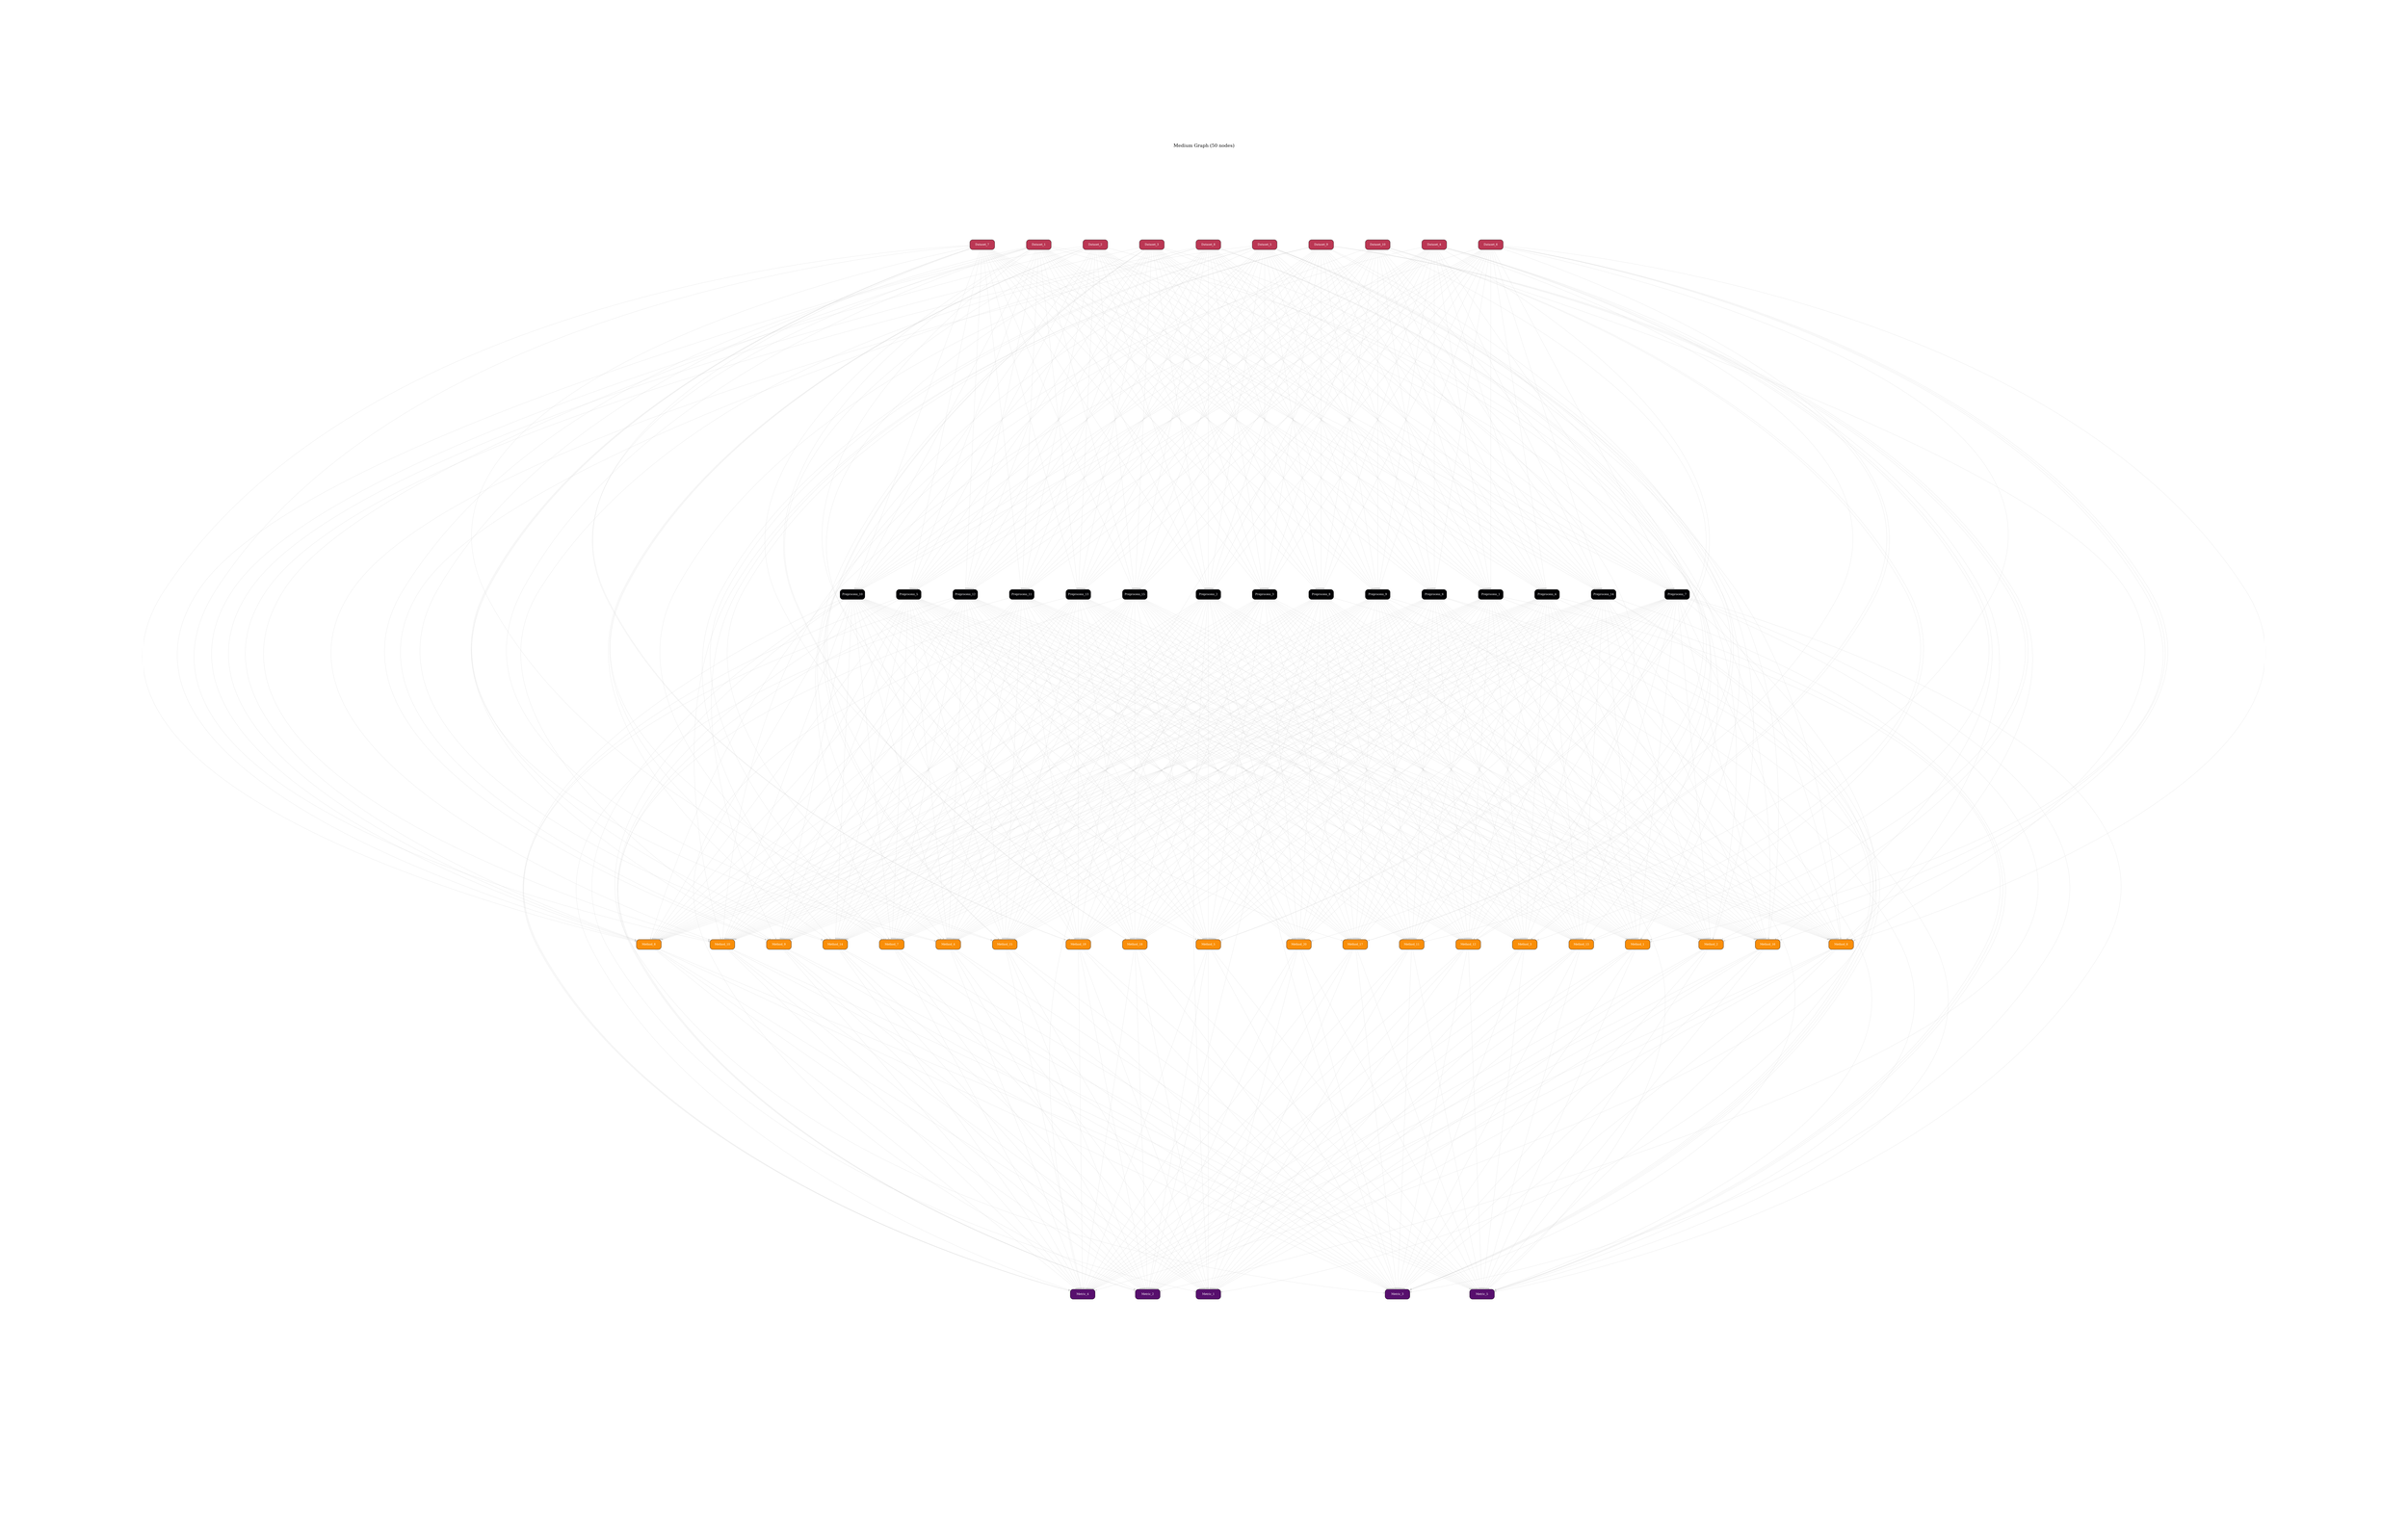 strict digraph G {
label="Medium Graph (50 nodes)";
labelloc=top;
fontsize=20;
graph [size="75,75!", ratio=fill, margin=5];
node [shape=rect, style="filled,rounded", fontsize=12, fontcolor=white, width=1.5, height=0.6, penwidth=1.0];
edge [color="#CCCCCC", penwidth=0.5, arrowsize=0.7];
Dataset_1 [label="Dataset_1", fillcolor="#BB3754"];
Dataset_2 [label="Dataset_2", fillcolor="#BB3754"];
Dataset_3 [label="Dataset_3", fillcolor="#BB3754"];
Dataset_4 [label="Dataset_4", fillcolor="#BB3754"];
Dataset_5 [label="Dataset_5", fillcolor="#BB3754"];
Dataset_6 [label="Dataset_6", fillcolor="#BB3754"];
Dataset_7 [label="Dataset_7", fillcolor="#BB3754"];
Dataset_8 [label="Dataset_8", fillcolor="#BB3754"];
Dataset_9 [label="Dataset_9", fillcolor="#BB3754"];
Dataset_10 [label="Dataset_10", fillcolor="#BB3754"];
Preprocess_1 [label="Preprocess_1", fillcolor="#000003"];
Preprocess_2 [label="Preprocess_2", fillcolor="#000003"];
Preprocess_3 [label="Preprocess_3", fillcolor="#000003"];
Preprocess_4 [label="Preprocess_4", fillcolor="#000003"];
Preprocess_5 [label="Preprocess_5", fillcolor="#000003"];
Preprocess_6 [label="Preprocess_6", fillcolor="#000003"];
Preprocess_7 [label="Preprocess_7", fillcolor="#000003"];
Preprocess_8 [label="Preprocess_8", fillcolor="#000003"];
Preprocess_9 [label="Preprocess_9", fillcolor="#000003"];
Preprocess_10 [label="Preprocess_10", fillcolor="#000003"];
Preprocess_11 [label="Preprocess_11", fillcolor="#000003"];
Preprocess_12 [label="Preprocess_12", fillcolor="#000003"];
Preprocess_13 [label="Preprocess_13", fillcolor="#000003"];
Preprocess_14 [label="Preprocess_14", fillcolor="#000003"];
Preprocess_15 [label="Preprocess_15", fillcolor="#000003"];
Method_1 [label="Method_1", fillcolor="#F98E08"];
Method_2 [label="Method_2", fillcolor="#F98E08"];
Method_3 [label="Method_3", fillcolor="#F98E08"];
Method_4 [label="Method_4", fillcolor="#F98E08"];
Method_5 [label="Method_5", fillcolor="#F98E08"];
Method_6 [label="Method_6", fillcolor="#F98E08"];
Method_7 [label="Method_7", fillcolor="#F98E08"];
Method_8 [label="Method_8", fillcolor="#F98E08"];
Method_9 [label="Method_9", fillcolor="#F98E08"];
Method_10 [label="Method_10", fillcolor="#F98E08"];
Method_11 [label="Method_11", fillcolor="#F98E08"];
Method_12 [label="Method_12", fillcolor="#F98E08"];
Method_13 [label="Method_13", fillcolor="#F98E08"];
Method_14 [label="Method_14", fillcolor="#F98E08"];
Method_15 [label="Method_15", fillcolor="#F98E08"];
Method_16 [label="Method_16", fillcolor="#F98E08"];
Method_17 [label="Method_17", fillcolor="#F98E08"];
Method_18 [label="Method_18", fillcolor="#F98E08"];
Method_19 [label="Method_19", fillcolor="#F98E08"];
Method_20 [label="Method_20", fillcolor="#F98E08"];
Metric_1 [label="Metric_1", fillcolor="#570F6D"];
Metric_2 [label="Metric_2", fillcolor="#570F6D"];
Metric_3 [label="Metric_3", fillcolor="#570F6D"];
Metric_4 [label="Metric_4", fillcolor="#570F6D"];
Metric_5 [label="Metric_5", fillcolor="#570F6D"];
Dataset_1 -> Preprocess_1;
Dataset_1 -> Preprocess_2;
Dataset_1 -> Preprocess_3;
Dataset_1 -> Preprocess_4;
Dataset_1 -> Preprocess_5;
Dataset_1 -> Preprocess_6;
Dataset_1 -> Preprocess_7;
Dataset_1 -> Preprocess_8;
Dataset_1 -> Preprocess_9;
Dataset_1 -> Preprocess_10;
Dataset_1 -> Preprocess_11;
Dataset_1 -> Preprocess_12;
Dataset_1 -> Preprocess_13;
Dataset_1 -> Preprocess_14;
Dataset_1 -> Preprocess_15;
Dataset_1 -> Method_4;
Dataset_1 -> Method_6;
Dataset_1 -> Method_14;
Dataset_1 -> Method_1;
Dataset_1 -> Method_17;
Dataset_1 -> Method_8;
Dataset_1 -> Method_19;
Dataset_1 -> Method_18;
Dataset_1 -> Method_10;
Dataset_1 -> Method_5;
Dataset_2 -> Preprocess_1;
Dataset_2 -> Preprocess_2;
Dataset_2 -> Preprocess_3;
Dataset_2 -> Preprocess_4;
Dataset_2 -> Preprocess_5;
Dataset_2 -> Preprocess_6;
Dataset_2 -> Preprocess_7;
Dataset_2 -> Preprocess_8;
Dataset_2 -> Preprocess_9;
Dataset_2 -> Preprocess_10;
Dataset_2 -> Preprocess_11;
Dataset_2 -> Preprocess_12;
Dataset_2 -> Preprocess_13;
Dataset_2 -> Preprocess_14;
Dataset_2 -> Preprocess_15;
Dataset_2 -> Method_9;
Dataset_2 -> Method_14;
Dataset_2 -> Method_8;
Dataset_2 -> Method_15;
Dataset_2 -> Method_16;
Dataset_2 -> Method_18;
Dataset_2 -> Method_7;
Dataset_3 -> Preprocess_1;
Dataset_3 -> Preprocess_2;
Dataset_3 -> Preprocess_3;
Dataset_3 -> Preprocess_4;
Dataset_3 -> Preprocess_5;
Dataset_3 -> Preprocess_6;
Dataset_3 -> Preprocess_7;
Dataset_3 -> Preprocess_8;
Dataset_3 -> Preprocess_9;
Dataset_3 -> Preprocess_10;
Dataset_3 -> Preprocess_11;
Dataset_3 -> Preprocess_12;
Dataset_3 -> Preprocess_13;
Dataset_3 -> Preprocess_14;
Dataset_3 -> Preprocess_15;
Dataset_3 -> Method_19;
Dataset_3 -> Method_13;
Dataset_3 -> Method_12;
Dataset_3 -> Method_5;
Dataset_3 -> Method_8;
Dataset_3 -> Method_15;
Dataset_3 -> Method_7;
Dataset_4 -> Preprocess_1;
Dataset_4 -> Preprocess_2;
Dataset_4 -> Preprocess_3;
Dataset_4 -> Preprocess_4;
Dataset_4 -> Preprocess_5;
Dataset_4 -> Preprocess_6;
Dataset_4 -> Preprocess_7;
Dataset_4 -> Preprocess_8;
Dataset_4 -> Preprocess_9;
Dataset_4 -> Preprocess_10;
Dataset_4 -> Preprocess_11;
Dataset_4 -> Preprocess_12;
Dataset_4 -> Preprocess_13;
Dataset_4 -> Preprocess_14;
Dataset_4 -> Preprocess_15;
Dataset_4 -> Method_20;
Dataset_4 -> Method_6;
Dataset_4 -> Method_4;
Dataset_4 -> Method_17;
Dataset_4 -> Method_15;
Dataset_4 -> Method_5;
Dataset_4 -> Method_16;
Dataset_4 -> Method_13;
Dataset_5 -> Preprocess_1;
Dataset_5 -> Preprocess_2;
Dataset_5 -> Preprocess_3;
Dataset_5 -> Preprocess_4;
Dataset_5 -> Preprocess_5;
Dataset_5 -> Preprocess_6;
Dataset_5 -> Preprocess_7;
Dataset_5 -> Preprocess_8;
Dataset_5 -> Preprocess_9;
Dataset_5 -> Preprocess_10;
Dataset_5 -> Preprocess_11;
Dataset_5 -> Preprocess_12;
Dataset_5 -> Preprocess_13;
Dataset_5 -> Preprocess_14;
Dataset_5 -> Preprocess_15;
Dataset_5 -> Method_10;
Dataset_5 -> Method_7;
Dataset_5 -> Method_14;
Dataset_5 -> Method_16;
Dataset_5 -> Method_15;
Dataset_5 -> Method_6;
Dataset_5 -> Method_2;
Dataset_5 -> Method_1;
Dataset_5 -> Method_12;
Dataset_5 -> Method_9;
Dataset_6 -> Preprocess_1;
Dataset_6 -> Preprocess_2;
Dataset_6 -> Preprocess_3;
Dataset_6 -> Preprocess_4;
Dataset_6 -> Preprocess_5;
Dataset_6 -> Preprocess_6;
Dataset_6 -> Preprocess_7;
Dataset_6 -> Preprocess_8;
Dataset_6 -> Preprocess_9;
Dataset_6 -> Preprocess_10;
Dataset_6 -> Preprocess_11;
Dataset_6 -> Preprocess_12;
Dataset_6 -> Preprocess_13;
Dataset_6 -> Preprocess_14;
Dataset_6 -> Preprocess_15;
Dataset_6 -> Method_17;
Dataset_6 -> Method_1;
Dataset_6 -> Method_6;
Dataset_6 -> Method_8;
Dataset_6 -> Method_2;
Dataset_6 -> Method_11;
Dataset_6 -> Method_16;
Dataset_7 -> Preprocess_1;
Dataset_7 -> Preprocess_2;
Dataset_7 -> Preprocess_3;
Dataset_7 -> Preprocess_4;
Dataset_7 -> Preprocess_5;
Dataset_7 -> Preprocess_6;
Dataset_7 -> Preprocess_7;
Dataset_7 -> Preprocess_8;
Dataset_7 -> Preprocess_9;
Dataset_7 -> Preprocess_10;
Dataset_7 -> Preprocess_11;
Dataset_7 -> Preprocess_12;
Dataset_7 -> Preprocess_13;
Dataset_7 -> Preprocess_14;
Dataset_7 -> Preprocess_15;
Dataset_7 -> Method_8;
Dataset_7 -> Method_15;
Dataset_7 -> Method_9;
Dataset_7 -> Method_14;
Dataset_7 -> Method_4;
Dataset_7 -> Method_10;
Dataset_7 -> Method_19;
Dataset_8 -> Preprocess_1;
Dataset_8 -> Preprocess_2;
Dataset_8 -> Preprocess_3;
Dataset_8 -> Preprocess_4;
Dataset_8 -> Preprocess_5;
Dataset_8 -> Preprocess_6;
Dataset_8 -> Preprocess_7;
Dataset_8 -> Preprocess_8;
Dataset_8 -> Preprocess_9;
Dataset_8 -> Preprocess_10;
Dataset_8 -> Preprocess_11;
Dataset_8 -> Preprocess_12;
Dataset_8 -> Preprocess_13;
Dataset_8 -> Preprocess_14;
Dataset_8 -> Preprocess_15;
Dataset_8 -> Method_8;
Dataset_8 -> Method_2;
Dataset_8 -> Method_12;
Dataset_8 -> Method_9;
Dataset_8 -> Method_7;
Dataset_8 -> Method_3;
Dataset_9 -> Preprocess_1;
Dataset_9 -> Preprocess_2;
Dataset_9 -> Preprocess_3;
Dataset_9 -> Preprocess_4;
Dataset_9 -> Preprocess_5;
Dataset_9 -> Preprocess_6;
Dataset_9 -> Preprocess_7;
Dataset_9 -> Preprocess_8;
Dataset_9 -> Preprocess_9;
Dataset_9 -> Preprocess_10;
Dataset_9 -> Preprocess_11;
Dataset_9 -> Preprocess_12;
Dataset_9 -> Preprocess_13;
Dataset_9 -> Preprocess_14;
Dataset_9 -> Preprocess_15;
Dataset_9 -> Method_11;
Dataset_9 -> Method_9;
Dataset_9 -> Method_4;
Dataset_9 -> Method_10;
Dataset_9 -> Method_3;
Dataset_9 -> Method_6;
Dataset_9 -> Method_1;
Dataset_9 -> Method_2;
Dataset_10 -> Preprocess_1;
Dataset_10 -> Preprocess_2;
Dataset_10 -> Preprocess_3;
Dataset_10 -> Preprocess_4;
Dataset_10 -> Preprocess_5;
Dataset_10 -> Preprocess_6;
Dataset_10 -> Preprocess_7;
Dataset_10 -> Preprocess_8;
Dataset_10 -> Preprocess_9;
Dataset_10 -> Preprocess_10;
Dataset_10 -> Preprocess_11;
Dataset_10 -> Preprocess_12;
Dataset_10 -> Preprocess_13;
Dataset_10 -> Preprocess_14;
Dataset_10 -> Preprocess_15;
Dataset_10 -> Method_5;
Dataset_10 -> Method_10;
Dataset_10 -> Method_6;
Dataset_10 -> Method_3;
Dataset_10 -> Method_13;
Preprocess_1 -> Method_1;
Preprocess_1 -> Method_2;
Preprocess_1 -> Method_3;
Preprocess_1 -> Method_4;
Preprocess_1 -> Method_5;
Preprocess_1 -> Method_6;
Preprocess_1 -> Method_7;
Preprocess_1 -> Method_8;
Preprocess_1 -> Method_9;
Preprocess_1 -> Method_10;
Preprocess_1 -> Method_11;
Preprocess_1 -> Method_12;
Preprocess_1 -> Method_13;
Preprocess_1 -> Method_14;
Preprocess_1 -> Method_15;
Preprocess_1 -> Method_16;
Preprocess_1 -> Method_17;
Preprocess_1 -> Method_18;
Preprocess_1 -> Method_19;
Preprocess_1 -> Method_20;
Preprocess_1 -> Metric_5;
Preprocess_1 -> Metric_3;
Preprocess_2 -> Method_1;
Preprocess_2 -> Method_2;
Preprocess_2 -> Method_3;
Preprocess_2 -> Method_4;
Preprocess_2 -> Method_5;
Preprocess_2 -> Method_6;
Preprocess_2 -> Method_7;
Preprocess_2 -> Method_8;
Preprocess_2 -> Method_9;
Preprocess_2 -> Method_10;
Preprocess_2 -> Method_11;
Preprocess_2 -> Method_12;
Preprocess_2 -> Method_13;
Preprocess_2 -> Method_14;
Preprocess_2 -> Method_15;
Preprocess_2 -> Method_16;
Preprocess_2 -> Method_17;
Preprocess_2 -> Method_18;
Preprocess_2 -> Method_19;
Preprocess_2 -> Method_20;
Preprocess_2 -> Metric_3;
Preprocess_2 -> Metric_1;
Preprocess_3 -> Method_1;
Preprocess_3 -> Method_2;
Preprocess_3 -> Method_3;
Preprocess_3 -> Method_4;
Preprocess_3 -> Method_5;
Preprocess_3 -> Method_6;
Preprocess_3 -> Method_7;
Preprocess_3 -> Method_8;
Preprocess_3 -> Method_9;
Preprocess_3 -> Method_10;
Preprocess_3 -> Method_11;
Preprocess_3 -> Method_12;
Preprocess_3 -> Method_13;
Preprocess_3 -> Method_14;
Preprocess_3 -> Method_15;
Preprocess_3 -> Method_16;
Preprocess_3 -> Method_17;
Preprocess_3 -> Method_18;
Preprocess_3 -> Method_19;
Preprocess_3 -> Method_20;
Preprocess_3 -> Metric_5;
Preprocess_3 -> Metric_4;
Preprocess_4 -> Method_1;
Preprocess_4 -> Method_2;
Preprocess_4 -> Method_3;
Preprocess_4 -> Method_4;
Preprocess_4 -> Method_5;
Preprocess_4 -> Method_6;
Preprocess_4 -> Method_7;
Preprocess_4 -> Method_8;
Preprocess_4 -> Method_9;
Preprocess_4 -> Method_10;
Preprocess_4 -> Method_11;
Preprocess_4 -> Method_12;
Preprocess_4 -> Method_13;
Preprocess_4 -> Method_14;
Preprocess_4 -> Method_15;
Preprocess_4 -> Method_16;
Preprocess_4 -> Method_17;
Preprocess_4 -> Method_18;
Preprocess_4 -> Method_19;
Preprocess_4 -> Method_20;
Preprocess_4 -> Metric_5;
Preprocess_4 -> Metric_3;
Preprocess_5 -> Method_1;
Preprocess_5 -> Method_2;
Preprocess_5 -> Method_3;
Preprocess_5 -> Method_4;
Preprocess_5 -> Method_5;
Preprocess_5 -> Method_6;
Preprocess_5 -> Method_7;
Preprocess_5 -> Method_8;
Preprocess_5 -> Method_9;
Preprocess_5 -> Method_10;
Preprocess_5 -> Method_11;
Preprocess_5 -> Method_12;
Preprocess_5 -> Method_13;
Preprocess_5 -> Method_14;
Preprocess_5 -> Method_15;
Preprocess_5 -> Method_16;
Preprocess_5 -> Method_17;
Preprocess_5 -> Method_18;
Preprocess_5 -> Method_19;
Preprocess_5 -> Method_20;
Preprocess_5 -> Metric_2;
Preprocess_5 -> Metric_4;
Preprocess_6 -> Method_1;
Preprocess_6 -> Method_2;
Preprocess_6 -> Method_3;
Preprocess_6 -> Method_4;
Preprocess_6 -> Method_5;
Preprocess_6 -> Method_6;
Preprocess_6 -> Method_7;
Preprocess_6 -> Method_8;
Preprocess_6 -> Method_9;
Preprocess_6 -> Method_10;
Preprocess_6 -> Method_11;
Preprocess_6 -> Method_12;
Preprocess_6 -> Method_13;
Preprocess_6 -> Method_14;
Preprocess_6 -> Method_15;
Preprocess_6 -> Method_16;
Preprocess_6 -> Method_17;
Preprocess_6 -> Method_18;
Preprocess_6 -> Method_19;
Preprocess_6 -> Method_20;
Preprocess_6 -> Metric_3;
Preprocess_6 -> Metric_5;
Preprocess_7 -> Method_1;
Preprocess_7 -> Method_2;
Preprocess_7 -> Method_3;
Preprocess_7 -> Method_4;
Preprocess_7 -> Method_5;
Preprocess_7 -> Method_6;
Preprocess_7 -> Method_7;
Preprocess_7 -> Method_8;
Preprocess_7 -> Method_9;
Preprocess_7 -> Method_10;
Preprocess_7 -> Method_11;
Preprocess_7 -> Method_12;
Preprocess_7 -> Method_13;
Preprocess_7 -> Method_14;
Preprocess_7 -> Method_15;
Preprocess_7 -> Method_16;
Preprocess_7 -> Method_17;
Preprocess_7 -> Method_18;
Preprocess_7 -> Method_19;
Preprocess_7 -> Method_20;
Preprocess_7 -> Metric_3;
Preprocess_7 -> Metric_4;
Preprocess_7 -> Metric_5;
Preprocess_7 -> Metric_2;
Preprocess_8 -> Method_1;
Preprocess_8 -> Method_2;
Preprocess_8 -> Method_3;
Preprocess_8 -> Method_4;
Preprocess_8 -> Method_5;
Preprocess_8 -> Method_6;
Preprocess_8 -> Method_7;
Preprocess_8 -> Method_8;
Preprocess_8 -> Method_9;
Preprocess_8 -> Method_10;
Preprocess_8 -> Method_11;
Preprocess_8 -> Method_12;
Preprocess_8 -> Method_13;
Preprocess_8 -> Method_14;
Preprocess_8 -> Method_15;
Preprocess_8 -> Method_16;
Preprocess_8 -> Method_17;
Preprocess_8 -> Method_18;
Preprocess_8 -> Method_19;
Preprocess_8 -> Method_20;
Preprocess_8 -> Metric_5;
Preprocess_8 -> Metric_2;
Preprocess_9 -> Method_1;
Preprocess_9 -> Method_2;
Preprocess_9 -> Method_3;
Preprocess_9 -> Method_4;
Preprocess_9 -> Method_5;
Preprocess_9 -> Method_6;
Preprocess_9 -> Method_7;
Preprocess_9 -> Method_8;
Preprocess_9 -> Method_9;
Preprocess_9 -> Method_10;
Preprocess_9 -> Method_11;
Preprocess_9 -> Method_12;
Preprocess_9 -> Method_13;
Preprocess_9 -> Method_14;
Preprocess_9 -> Method_15;
Preprocess_9 -> Method_16;
Preprocess_9 -> Method_17;
Preprocess_9 -> Method_18;
Preprocess_9 -> Method_19;
Preprocess_9 -> Method_20;
Preprocess_9 -> Metric_3;
Preprocess_9 -> Metric_5;
Preprocess_10 -> Method_1;
Preprocess_10 -> Method_2;
Preprocess_10 -> Method_3;
Preprocess_10 -> Method_4;
Preprocess_10 -> Method_5;
Preprocess_10 -> Method_6;
Preprocess_10 -> Method_7;
Preprocess_10 -> Method_8;
Preprocess_10 -> Method_9;
Preprocess_10 -> Method_10;
Preprocess_10 -> Method_11;
Preprocess_10 -> Method_12;
Preprocess_10 -> Method_13;
Preprocess_10 -> Method_14;
Preprocess_10 -> Method_15;
Preprocess_10 -> Method_16;
Preprocess_10 -> Method_17;
Preprocess_10 -> Method_18;
Preprocess_10 -> Method_19;
Preprocess_10 -> Method_20;
Preprocess_10 -> Metric_1;
Preprocess_10 -> Metric_3;
Preprocess_10 -> Metric_4;
Preprocess_11 -> Method_1;
Preprocess_11 -> Method_2;
Preprocess_11 -> Method_3;
Preprocess_11 -> Method_4;
Preprocess_11 -> Method_5;
Preprocess_11 -> Method_6;
Preprocess_11 -> Method_7;
Preprocess_11 -> Method_8;
Preprocess_11 -> Method_9;
Preprocess_11 -> Method_10;
Preprocess_11 -> Method_11;
Preprocess_11 -> Method_12;
Preprocess_11 -> Method_13;
Preprocess_11 -> Method_14;
Preprocess_11 -> Method_15;
Preprocess_11 -> Method_16;
Preprocess_11 -> Method_17;
Preprocess_11 -> Method_18;
Preprocess_11 -> Method_19;
Preprocess_11 -> Method_20;
Preprocess_11 -> Metric_4;
Preprocess_12 -> Method_1;
Preprocess_12 -> Method_2;
Preprocess_12 -> Method_3;
Preprocess_12 -> Method_4;
Preprocess_12 -> Method_5;
Preprocess_12 -> Method_6;
Preprocess_12 -> Method_7;
Preprocess_12 -> Method_8;
Preprocess_12 -> Method_9;
Preprocess_12 -> Method_10;
Preprocess_12 -> Method_11;
Preprocess_12 -> Method_12;
Preprocess_12 -> Method_13;
Preprocess_12 -> Method_14;
Preprocess_12 -> Method_15;
Preprocess_12 -> Method_16;
Preprocess_12 -> Method_17;
Preprocess_12 -> Method_18;
Preprocess_12 -> Method_19;
Preprocess_12 -> Method_20;
Preprocess_12 -> Metric_2;
Preprocess_12 -> Metric_4;
Preprocess_13 -> Method_1;
Preprocess_13 -> Method_2;
Preprocess_13 -> Method_3;
Preprocess_13 -> Method_4;
Preprocess_13 -> Method_5;
Preprocess_13 -> Method_6;
Preprocess_13 -> Method_7;
Preprocess_13 -> Method_8;
Preprocess_13 -> Method_9;
Preprocess_13 -> Method_10;
Preprocess_13 -> Method_11;
Preprocess_13 -> Method_12;
Preprocess_13 -> Method_13;
Preprocess_13 -> Method_14;
Preprocess_13 -> Method_15;
Preprocess_13 -> Method_16;
Preprocess_13 -> Method_17;
Preprocess_13 -> Method_18;
Preprocess_13 -> Method_19;
Preprocess_13 -> Method_20;
Preprocess_13 -> Metric_2;
Preprocess_14 -> Method_1;
Preprocess_14 -> Method_2;
Preprocess_14 -> Method_3;
Preprocess_14 -> Method_4;
Preprocess_14 -> Method_5;
Preprocess_14 -> Method_6;
Preprocess_14 -> Method_7;
Preprocess_14 -> Method_8;
Preprocess_14 -> Method_9;
Preprocess_14 -> Method_10;
Preprocess_14 -> Method_11;
Preprocess_14 -> Method_12;
Preprocess_14 -> Method_13;
Preprocess_14 -> Method_14;
Preprocess_14 -> Method_15;
Preprocess_14 -> Method_16;
Preprocess_14 -> Method_17;
Preprocess_14 -> Method_18;
Preprocess_14 -> Method_19;
Preprocess_14 -> Method_20;
Preprocess_14 -> Metric_3;
Preprocess_14 -> Metric_5;
Preprocess_14 -> Metric_1;
Preprocess_15 -> Method_1;
Preprocess_15 -> Method_2;
Preprocess_15 -> Method_3;
Preprocess_15 -> Method_4;
Preprocess_15 -> Method_5;
Preprocess_15 -> Method_6;
Preprocess_15 -> Method_7;
Preprocess_15 -> Method_8;
Preprocess_15 -> Method_9;
Preprocess_15 -> Method_10;
Preprocess_15 -> Method_11;
Preprocess_15 -> Method_12;
Preprocess_15 -> Method_13;
Preprocess_15 -> Method_14;
Preprocess_15 -> Method_15;
Preprocess_15 -> Method_16;
Preprocess_15 -> Method_17;
Preprocess_15 -> Method_18;
Preprocess_15 -> Method_19;
Preprocess_15 -> Method_20;
Preprocess_15 -> Metric_2;
Method_1 -> Metric_1;
Method_1 -> Metric_2;
Method_1 -> Metric_3;
Method_1 -> Metric_4;
Method_1 -> Metric_5;
Method_2 -> Metric_1;
Method_2 -> Metric_2;
Method_2 -> Metric_3;
Method_2 -> Metric_4;
Method_2 -> Metric_5;
Method_3 -> Metric_1;
Method_3 -> Metric_2;
Method_3 -> Metric_3;
Method_3 -> Metric_4;
Method_3 -> Metric_5;
Method_4 -> Metric_1;
Method_4 -> Metric_2;
Method_4 -> Metric_3;
Method_4 -> Metric_4;
Method_4 -> Metric_5;
Method_5 -> Metric_1;
Method_5 -> Metric_2;
Method_5 -> Metric_3;
Method_5 -> Metric_4;
Method_5 -> Metric_5;
Method_6 -> Metric_1;
Method_6 -> Metric_2;
Method_6 -> Metric_3;
Method_6 -> Metric_4;
Method_6 -> Metric_5;
Method_7 -> Metric_1;
Method_7 -> Metric_2;
Method_7 -> Metric_3;
Method_7 -> Metric_4;
Method_7 -> Metric_5;
Method_8 -> Metric_1;
Method_8 -> Metric_2;
Method_8 -> Metric_3;
Method_8 -> Metric_4;
Method_8 -> Metric_5;
Method_9 -> Metric_1;
Method_9 -> Metric_2;
Method_9 -> Metric_3;
Method_9 -> Metric_4;
Method_9 -> Metric_5;
Method_10 -> Metric_1;
Method_10 -> Metric_2;
Method_10 -> Metric_3;
Method_10 -> Metric_4;
Method_10 -> Metric_5;
Method_11 -> Metric_1;
Method_11 -> Metric_2;
Method_11 -> Metric_3;
Method_11 -> Metric_4;
Method_11 -> Metric_5;
Method_12 -> Metric_1;
Method_12 -> Metric_2;
Method_12 -> Metric_3;
Method_12 -> Metric_4;
Method_12 -> Metric_5;
Method_13 -> Metric_1;
Method_13 -> Metric_2;
Method_13 -> Metric_3;
Method_13 -> Metric_4;
Method_13 -> Metric_5;
Method_14 -> Metric_1;
Method_14 -> Metric_2;
Method_14 -> Metric_3;
Method_14 -> Metric_4;
Method_14 -> Metric_5;
Method_15 -> Metric_1;
Method_15 -> Metric_2;
Method_15 -> Metric_3;
Method_15 -> Metric_4;
Method_15 -> Metric_5;
Method_16 -> Metric_1;
Method_16 -> Metric_2;
Method_16 -> Metric_3;
Method_16 -> Metric_4;
Method_16 -> Metric_5;
Method_17 -> Metric_1;
Method_17 -> Metric_2;
Method_17 -> Metric_3;
Method_17 -> Metric_4;
Method_17 -> Metric_5;
Method_18 -> Metric_1;
Method_18 -> Metric_2;
Method_18 -> Metric_3;
Method_18 -> Metric_4;
Method_18 -> Metric_5;
Method_19 -> Metric_1;
Method_19 -> Metric_2;
Method_19 -> Metric_3;
Method_19 -> Metric_4;
Method_19 -> Metric_5;
Method_20 -> Metric_1;
Method_20 -> Metric_2;
Method_20 -> Metric_3;
Method_20 -> Metric_4;
Method_20 -> Metric_5;
}
